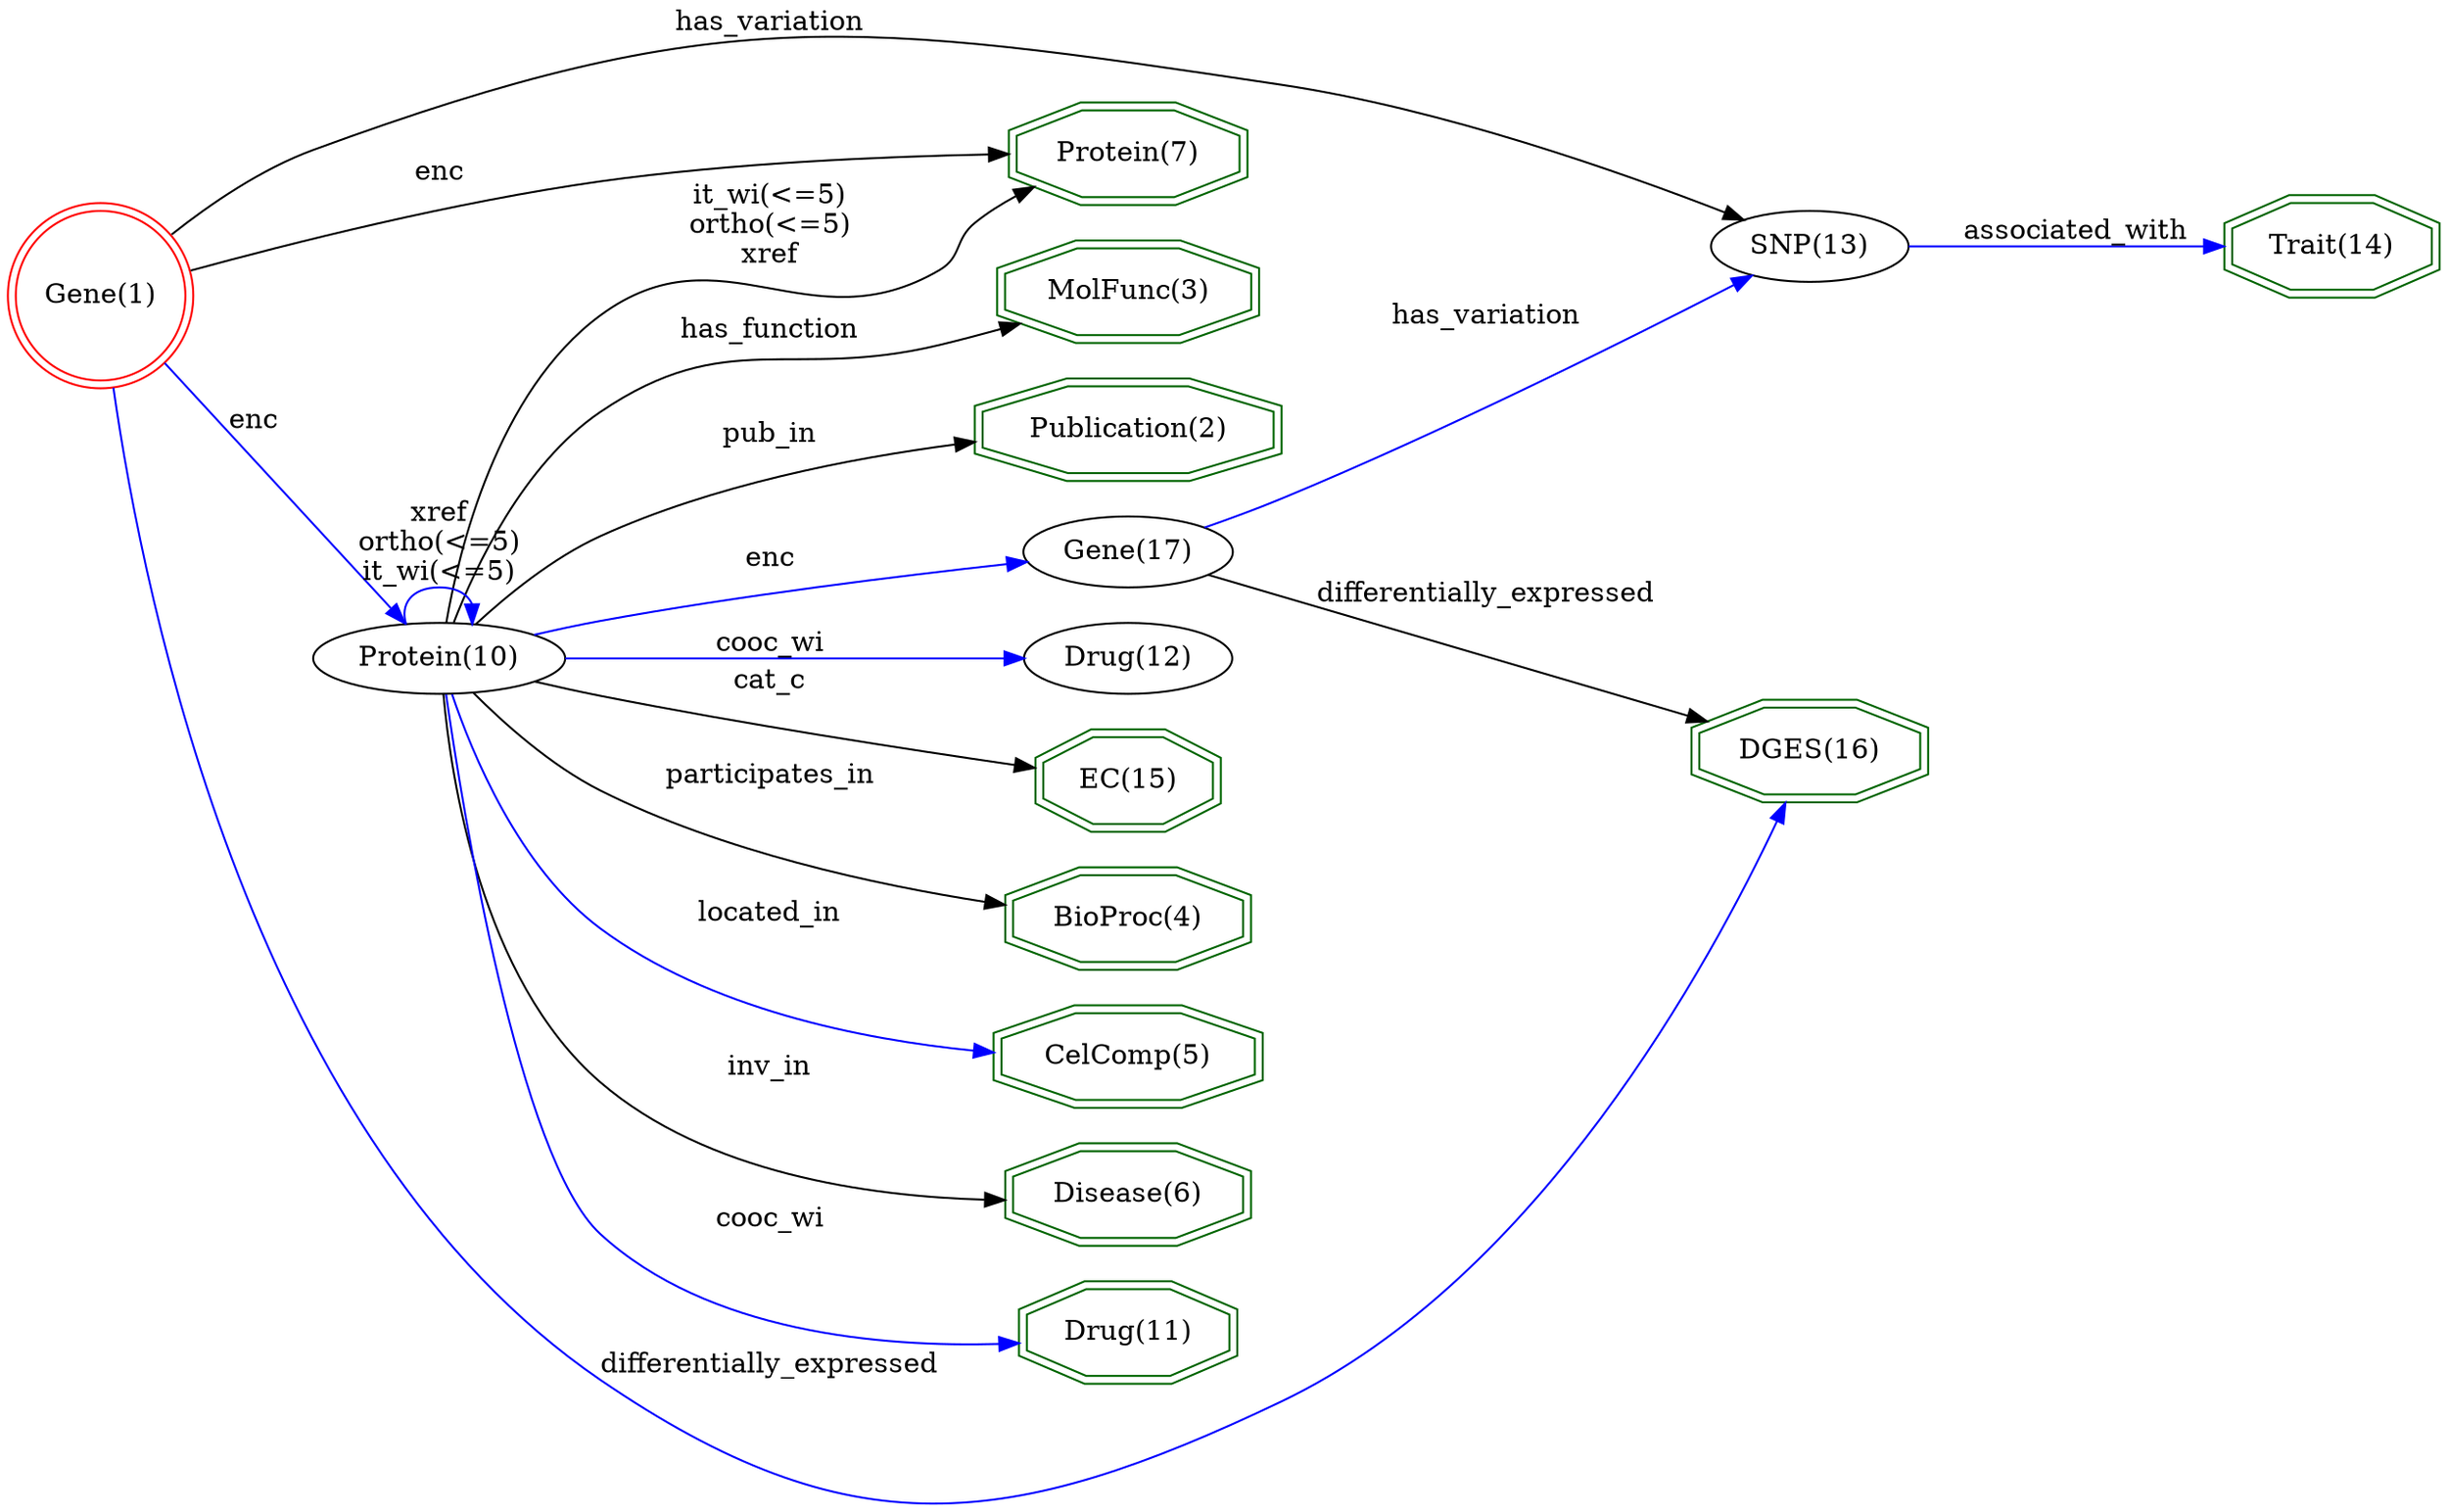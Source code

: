digraph {
	graph [_draw_="c 9 -#fffffe00 C 7 -#ffffff P 4 0 0 0 682.58 1059.32 682.58 1059.32 0 ",
		bb="0,0,1059.3,682.58",
		rankdir=LR,
		xdotversion=1.7
	];
	node [label="\N"];
	"Trait(14)"	[_draw_="c 7 -#006400 p 8 1055.47 569.13 1055.47 584.04 1028.93 594.58 991.4 594.58 964.86 584.04 964.86 569.13 991.4 558.58 1028.93 558.58 \
c 7 -#006400 p 8 1059.48 566.42 1059.48 586.75 1029.7 598.58 990.63 598.58 960.85 586.75 960.85 566.42 990.63 554.58 1029.7 554.58 ",
		_ldraw_="F 14 11 -Times-Roman c 7 -#000000 T 1010.16 572.38 0 50.05 9 -Trait(14) ",
		color=darkgreen,
		height=0.61111,
		pos="1010.2,576.58",
		shape=doubleoctagon,
		width=1.3655];
	"EC(15)"	[_draw_="c 7 -#006400 p 8 522.31 316.13 522.31 331.04 499.34 341.58 466.84 341.58 443.86 331.04 443.86 316.13 466.84 305.58 499.34 305.58 \
c 7 -#006400 p 8 526.32 313.56 526.32 333.6 500.21 345.58 465.96 345.58 439.85 333.6 439.85 313.56 465.96 301.58 500.21 301.58 ",
		_ldraw_="F 14 11 -Times-Roman c 7 -#000000 T 483.09 319.38 0 41.21 6 -EC(15) ",
		color=darkgreen,
		height=0.61111,
		pos="483.09,323.58",
		shape=doubleoctagon,
		width=1.1977];
	"BioProc(4)"	[_draw_="c 7 -#006400 p 8 536.54 254.13 536.54 269.04 505.23 279.58 460.95 279.58 429.63 269.04 429.63 254.13 460.95 243.58 505.23 243.58 \
c 7 -#006400 p 8 540.54 251.25 540.54 271.91 505.88 283.58 460.29 283.58 425.63 271.91 425.63 251.25 460.29 239.58 505.88 239.58 ",
		_ldraw_="F 14 11 -Times-Roman c 7 -#000000 T 483.09 257.38 0 62.21 10 -BioProc(4) ",
		color=darkgreen,
		height=0.61111,
		pos="483.09,261.58",
		shape=doubleoctagon,
		width=1.5966];
	"CelComp(5)"	[_draw_="c 7 -#006400 p 8 541.69 192.13 541.69 207.04 507.36 217.58 458.81 217.58 424.48 207.04 424.48 192.13 458.81 181.58 507.36 181.58 \
c 7 -#006400 p 8 545.68 189.17 545.68 210 507.96 221.58 458.22 221.58 420.5 210 420.5 189.17 458.22 177.58 507.96 177.58 ",
		_ldraw_="F 14 11 -Times-Roman c 7 -#000000 T 483.09 195.38 0 69.99 10 -CelComp(5) ",
		color=darkgreen,
		height=0.61111,
		pos="483.09,199.58",
		shape=doubleoctagon,
		width=1.7443];
	"Disease(6)"	[_draw_="c 7 -#006400 p 8 534.83 130.13 534.83 145.04 504.52 155.58 461.65 155.58 431.34 145.04 431.34 130.13 461.65 119.58 504.52 119.58 \
c 7 -#006400 p 8 538.82 127.28 538.82 147.88 505.19 159.58 460.98 159.58 427.35 147.88 427.35 127.28 460.98 115.58 505.19 115.58 ",
		_ldraw_="F 14 11 -Times-Roman c 7 -#000000 T 483.09 133.38 0 59.86 10 -Disease(6) ",
		color=darkgreen,
		height=0.61111,
		pos="483.09,137.58",
		shape=doubleoctagon,
		width=1.5519];
	"Protein(7)"	[_draw_="c 7 -#006400 p 8 532.61 610.13 532.61 625.04 503.6 635.58 462.57 635.58 433.56 625.04 433.56 610.13 462.57 599.58 503.6 599.58 c \
7 -#006400 p 8 536.59 607.32 536.59 627.85 504.3 639.58 461.88 639.58 429.58 627.85 429.58 607.32 461.88 595.58 504.3 595.58 ",
		_ldraw_="F 14 11 -Times-Roman c 7 -#000000 T 483.09 613.38 0 56.77 10 -Protein(7) ",
		color=darkgreen,
		height=0.61111,
		pos="483.09,617.58",
		shape=doubleoctagon,
		width=1.4931];
	"Drug(11)"	[_draw_="c 7 -#006400 p 8 529.49 68.13 529.49 83.04 502.31 93.58 463.87 93.58 436.69 83.04 436.69 68.13 463.87 57.58 502.31 57.58 c 7 -#006400 \
p 8 533.51 65.39 533.51 85.77 503.06 97.58 463.11 97.58 432.67 85.77 432.67 65.39 463.11 53.58 503.06 53.58 ",
		_ldraw_="F 14 11 -Times-Roman c 7 -#000000 T 483.09 71.38 0 51.58 8 -Drug(11) ",
		color=darkgreen,
		height=0.61111,
		pos="483.09,75.583",
		shape=doubleoctagon,
		width=1.3947];
	"MolFunc(3)"	[_draw_="c 7 -#006400 p 8 540.48 548.13 540.48 563.04 506.86 573.58 459.32 573.58 425.7 563.04 425.7 548.13 459.32 537.58 506.86 537.58 c \
7 -#006400 p 8 544.49 545.19 544.49 565.97 507.48 577.58 458.7 577.58 421.68 565.97 421.68 545.19 458.7 533.58 507.48 533.58 ",
		_ldraw_="F 14 11 -Times-Roman c 7 -#000000 T 483.09 551.38 0 67.66 10 -MolFunc(3) ",
		color=darkgreen,
		height=0.61111,
		pos="483.09,555.58",
		shape=doubleoctagon,
		width=1.7];
	"Publication(2)"	[_draw_="c 7 -#006400 p 8 548.98 486.13 548.98 501.04 510.38 511.58 455.79 511.58 417.19 501.04 417.19 486.13 455.79 475.58 510.38 475.58 \
c 7 -#006400 p 8 552.99 483.08 552.99 504.09 510.92 515.58 455.25 515.58 413.18 504.09 413.18 483.08 455.25 471.58 510.92 471.58 ",
		_ldraw_="F 14 11 -Times-Roman c 7 -#000000 T 483.09 489.38 0 80.1 14 -Publication(2) ",
		color=darkgreen,
		height=0.61111,
		pos="483.09,493.58",
		shape=doubleoctagon,
		width=1.9362];
	"DGES(16)"	[_draw_="c 7 -#006400 p 8 831.48 335.13 831.48 350.04 801.15 360.58 758.26 360.58 727.93 350.04 727.93 335.13 758.26 324.58 801.15 324.58 \
c 7 -#006400 p 8 835.47 332.28 835.47 352.88 801.82 364.58 757.59 364.58 723.94 352.88 723.94 332.28 757.59 320.58 801.82 320.58 ",
		_ldraw_="F 14 11 -Times-Roman c 7 -#000000 T 779.7 338.38 0 59.88 8 -DGES(16) ",
		color=darkgreen,
		height=0.61111,
		pos="779.7,342.58",
		shape=doubleoctagon,
		width=1.5523];
	"Gene(1)"	[_draw_="c 7 -#ff0000 e 43.08 556.58 39.15 39.15 c 7 -#ff0000 e 43.08 556.58 43.15 43.15 ",
		_ldraw_="F 14 11 -Times-Roman c 7 -#000000 T 43.08 552.38 0 45.86 7 -Gene(1) ",
		color=red,
		height=1.1966,
		pos="43.077,556.58",
		shape=doublecircle,
		width=1.1966];
	"Gene(1)" -> "Protein(7)"	[_draw_="c 7 -#000000 B 7 84.71 568.56 127.85 580.72 198.26 598.94 260.35 607.58 313.64 615 374.76 617.3 419.32 617.86 ",
		_hdraw_="S 5 -solid c 7 -#000000 C 7 -#000000 P 3 419.38 621.36 429.42 617.96 419.45 614.36 ",
		_ldraw_="F 14 11 -Times-Roman c 7 -#000000 T 191.97 606.38 0 19.43 3 -enc ",
		color=black,
		label=enc,
		lp="191.97,610.58",
		pos="e,429.42,617.96 84.706,568.56 127.85,580.72 198.26,598.94 260.35,607.58 313.64,615 374.76,617.3 419.32,617.86"];
	"Gene(1)" -> "DGES(16)"	[_draw_="c 7 -#0000ff B 10 48.1 513.53 59.98 413.65 104.52 166.25 260.35 55.58 366.4 -19.73 436.31 -13.28 552.79 44.58 667.03 101.34 738.99 \
246.52 766.28 310.96 ",
		_hdraw_="S 5 -solid c 7 -#0000ff C 7 -#0000ff P 3 763.2 312.69 770.27 320.58 769.67 310 ",
		_ldraw_="F 14 11 -Times-Roman c 7 -#000000 T 327.87 58.38 0 135.03 24 -differentially_expressed ",
		color=blue,
		label=differentially_expressed,
		lp="327.87,62.583",
		pos="e,770.27,320.58 48.103,513.53 59.982,413.65 104.52,166.25 260.35,55.583 366.4,-19.726 436.31,-13.283 552.79,44.583 667.03,101.34 \
738.99,246.52 766.28,310.96"];
	"SNP(13)"	[_draw_="c 7 -#000000 e 779.7 576.58 41.13 18 ",
		_ldraw_="F 14 11 -Times-Roman c 7 -#000000 T 779.7 572.38 0 49.01 7 -SNP(13) ",
		height=0.5,
		pos="779.7,576.58",
		width=1.1406];
	"Gene(1)" -> "SNP(13)"	[_draw_="c 7 -#000000 B 10 76.61 584.16 94.59 597.82 118.02 613.16 141.58 621.58 314.04 683.27 371.81 676.72 552.79 648.58 620.67 638.03 \
696.05 610.64 740.31 592.85 ",
		_hdraw_="S 5 -solid c 7 -#000000 C 7 -#000000 P 3 741.86 596 749.8 588.99 739.22 589.51 ",
		_ldraw_="F 14 11 -Times-Roman c 7 -#000000 T 327.87 671.38 0 75.42 13 -has_variation ",
		color=black,
		label=has_variation,
		lp="327.87,675.58",
		pos="e,749.8,588.99 76.605,584.16 94.59,597.82 118.02,613.16 141.58,621.58 314.04,683.27 371.81,676.72 552.79,648.58 620.67,638.03 696.05,\
610.64 740.31,592.85"];
	"Protein(10)"	[_draw_="c 7 -#000000 e 191.97 381.58 50.27 18 ",
		_ldraw_="F 14 11 -Times-Roman c 7 -#000000 T 191.97 377.38 0 63.77 11 -Protein(10) ",
		height=0.5,
		pos="191.97,381.58",
		width=1.3996];
	"Gene(1)" -> "Protein(10)"	[_draw_="c 7 -#0000ff B 4 71.36 524.08 99.85 490.14 143.91 437.65 169.85 406.74 ",
		_hdraw_="S 5 -solid c 7 -#0000ff C 7 -#0000ff P 3 172.6 408.91 176.35 399 167.24 404.41 ",
		_ldraw_="F 14 11 -Times-Roman c 7 -#000000 T 113.87 487.38 0 19.43 3 -enc ",
		color=blue,
		label=enc,
		lp="113.87,491.58",
		pos="e,176.35,399 71.362,524.08 99.846,490.14 143.91,437.65 169.85,406.74"];
	"SNP(13)" -> "Trait(14)"	[_draw_="c 7 -#0000ff B 4 821.02 576.58 857.04 576.58 910.24 576.58 950.89 576.58 ",
		_hdraw_="S 5 -solid c 7 -#0000ff C 7 -#0000ff P 3 950.93 580.08 960.93 576.58 950.93 573.08 ",
		_ldraw_="F 14 11 -Times-Roman c 7 -#000000 T 898.3 579.38 0 89.42 15 -associated_with ",
		color=blue,
		label=associated_with,
		lp="898.3,583.58",
		pos="e,960.93,576.58 821.02,576.58 857.04,576.58 910.24,576.58 950.89,576.58"];
	"Protein(10)" -> "EC(15)"	[_draw_="c 7 -#000000 B 7 232.03 370.56 241.28 368.12 251.14 365.64 260.35 363.58 317.91 350.73 384.57 339.14 429.66 331.79 ",
		_hdraw_="S 5 -solid c 7 -#000000 C 7 -#000000 P 3 430.47 335.2 439.78 330.15 429.35 328.29 ",
		_ldraw_="F 14 11 -Times-Roman c 7 -#000000 T 327.87 366.38 0 29.53 5 -cat_c ",
		color=black,
		label=cat_c,
		lp="327.87,370.58",
		pos="e,439.78,330.15 232.03,370.56 241.28,368.12 251.14,365.64 260.35,363.58 317.91,350.73 384.57,339.14 429.66,331.79"];
	"Protein(10)" -> "BioProc(4)"	[_draw_="c 7 -#000000 B 7 207.62 364.41 220.26 350.63 239.7 331.81 260.35 320.58 308.84 294.23 369.77 279.12 415.49 270.81 ",
		_hdraw_="S 5 -solid c 7 -#000000 C 7 -#000000 P 3 416.35 274.21 425.59 269.03 415.14 267.31 ",
		_ldraw_="F 14 11 -Times-Roman c 7 -#000000 T 327.87 323.38 0 82.41 15 -participates_in ",
		color=black,
		label=participates_in,
		lp="327.87,327.58",
		pos="e,425.59,269.03 207.62,364.41 220.26,350.63 239.7,331.81 260.35,320.58 308.84,294.23 369.77,279.12 415.49,270.81"];
	"Protein(10)" -> "CelComp(5)"	[_draw_="c 7 -#0000ff B 7 197.8 363.38 206 336.15 225.25 285.08 260.35 257.58 303.11 224.1 363.3 209.83 410.18 203.81 ",
		_hdraw_="S 5 -solid c 7 -#0000ff C 7 -#0000ff P 3 410.76 207.26 420.28 202.61 409.94 200.31 ",
		_ldraw_="F 14 11 -Times-Roman c 7 -#000000 T 327.87 260.38 0 58.31 10 -located_in ",
		color=blue,
		label=located_in,
		lp="327.87,264.58",
		pos="e,420.28,202.61 197.8,363.38 206,336.15 225.25,285.08 260.35,257.58 303.11,224.1 363.3,209.83 410.18,203.81"];
	"Protein(10)" -> "Disease(6)"	[_draw_="c 7 -#000000 B 7 193.78 363.39 196.52 325.17 208.45 236.2 260.35 189.58 302.92 151.35 368.21 139.72 416.94 136.84 ",
		_hdraw_="S 5 -solid c 7 -#000000 C 7 -#000000 P 3 417.25 140.33 427.07 136.35 416.91 133.34 ",
		_ldraw_="F 14 11 -Times-Roman c 7 -#000000 T 327.87 192.38 0 35.78 6 -inv_in ",
		color=black,
		label=inv_in,
		lp="327.87,196.58",
		pos="e,427.07,136.35 193.78,363.39 196.52,325.17 208.45,236.2 260.35,189.58 302.92,151.35 368.21,139.72 416.94,136.84"];
	"Protein(10)" -> "Protein(7)"	[_draw_="c 7 -#000000 B 13 194.92 399.69 199.6 433.54 214.69 506.29 260.35 542.58 308.01 580.46 342.42 535.57 395.38 565.58 406.08 571.64 \
403.55 579.21 413.38 586.58 419.22 590.95 425.76 594.89 432.43 598.37 ",
		_hdraw_="S 5 -solid c 7 -#000000 C 7 -#000000 P 3 431.04 601.58 441.56 602.84 434.12 595.3 ",
		_ldraw_="F 14 11 -Times-Roman c 7 -#000000 T 327.87 596.38 0 60.89 10 -it_wi(<=5) F 14 11 -Times-Roman c 7 -#000000 T 327.87 582.38 0 61.67 \
10 -ortho(<=5) F 14 11 -Times-Roman c 7 -#000000 T 327.87 568.38 0 22.54 4 -xref ",
		color=black,
		label="it_wi(<=5)\northo(<=5)\nxref",
		lp="327.87,586.58",
		pos="e,441.56,602.84 194.92,399.69 199.6,433.54 214.69,506.29 260.35,542.58 308.01,580.46 342.42,535.57 395.38,565.58 406.08,571.64 403.55,\
579.21 413.38,586.58 419.22,590.95 425.76,594.89 432.43,598.37"];
	"Protein(10)" -> "Drug(11)"	[_draw_="c 7 -#0000ff B 7 195.18 363.45 202.05 310.14 224.73 155.51 260.35 121.58 303.28 80.71 372.56 72.02 422.26 71.79 ",
		_hdraw_="S 5 -solid c 7 -#0000ff C 7 -#0000ff P 3 422.53 75.29 432.55 71.86 422.57 68.29 ",
		_ldraw_="F 14 11 -Times-Roman c 7 -#000000 T 327.87 124.38 0 47.43 7 -cooc_wi ",
		color=blue,
		label=cooc_wi,
		lp="327.87,128.58",
		pos="e,432.55,71.862 195.18,363.45 202.05,310.14 224.73,155.51 260.35,121.58 303.28,80.708 372.56,72.024 422.26,71.791"];
	"Protein(10)" -> "MolFunc(3)"	[_draw_="c 7 -#000000 B 10 197.99 399.72 206.32 426.26 225.63 475.27 260.35 500.58 309.88 536.69 336.05 513.23 395.38 528.58 405.56 531.22 \
416.32 534.31 426.67 537.45 ",
		_hdraw_="S 5 -solid c 7 -#000000 C 7 -#000000 P 3 425.84 540.85 436.43 540.45 427.9 534.16 ",
		_ldraw_="F 14 11 -Times-Roman c 7 -#000000 T 327.87 531.38 0 72.32 12 -has_function ",
		color=black,
		label=has_function,
		lp="327.87,535.58",
		pos="e,436.43,540.45 197.99,399.72 206.32,426.26 225.63,475.27 260.35,500.58 309.88,536.69 336.05,513.23 395.38,528.58 405.56,531.22 \
416.32,534.31 426.67,537.45"];
	"Protein(10)" -> "Publication(2)"	[_draw_="c 7 -#000000 B 7 208.17 398.86 220.84 412.19 240.05 430.09 260.35 440.58 304.72 463.51 359.22 476.71 403.08 484.2 ",
		_hdraw_="S 5 -solid c 7 -#000000 C 7 -#000000 P 3 402.69 487.68 413.12 485.85 403.82 480.78 ",
		_ldraw_="F 14 11 -Times-Roman c 7 -#000000 T 327.87 485.38 0 38.89 6 -pub_in ",
		color=black,
		label=pub_in,
		lp="327.87,489.58",
		pos="e,413.12,485.85 208.17,398.86 220.84,412.19 240.05,430.09 260.35,440.58 304.72,463.51 359.22,476.71 403.08,484.2"];
	"Protein(10)" -> "Protein(10)"	[_draw_="c 7 -#0000ff B 7 178.04 398.99 175.44 408.67 180.08 417.58 191.97 417.58 199.39 417.58 203.99 414.1 205.76 409.13 ",
		_hdraw_="S 5 -solid c 7 -#0000ff C 7 -#0000ff P 3 209.26 409.04 205.89 398.99 202.26 408.95 ",
		_ldraw_="F 14 11 -Times-Roman c 7 -#000000 T 191.97 448.38 0 22.54 4 -xref F 14 11 -Times-Roman c 7 -#000000 T 191.97 434.38 0 61.67 10 -ortho(<=\
5) F 14 11 -Times-Roman c 7 -#000000 T 191.97 420.38 0 60.89 10 -it_wi(<=5) ",
		color=blue,
		label="xref\northo(<=5)\nit_wi(<=5)",
		lp="191.97,438.58",
		pos="e,205.89,398.99 178.04,398.99 175.44,408.67 180.08,417.58 191.97,417.58 199.39,417.58 203.99,414.1 205.76,409.13"];
	"Drug(12)"	[_draw_="c 7 -#000000 e 483.09 381.58 43.03 18 ",
		_ldraw_="F 14 11 -Times-Roman c 7 -#000000 T 483.09 377.38 0 52.1 8 -Drug(12) ",
		height=0.5,
		pos="483.09,381.58",
		width=1.1949];
	"Protein(10)" -> "Drug(12)"	[_draw_="c 7 -#0000ff B 4 242.67 381.58 294.89 381.58 376.68 381.58 429.83 381.58 ",
		_hdraw_="S 5 -solid c 7 -#0000ff C 7 -#0000ff P 3 430.07 385.08 440.07 381.58 430.07 378.08 ",
		_ldraw_="F 14 11 -Times-Roman c 7 -#000000 T 327.87 384.38 0 47.43 7 -cooc_wi ",
		color=blue,
		label=cooc_wi,
		lp="327.87,388.58",
		pos="e,440.07,381.58 242.67,381.58 294.89,381.58 376.68,381.58 429.83,381.58"];
	"Gene(17)"	[_draw_="c 7 -#000000 e 483.09 435.58 43.5 18 ",
		_ldraw_="F 14 11 -Times-Roman c 7 -#000000 T 483.09 431.38 0 52.86 8 -Gene(17) ",
		height=0.5,
		pos="483.09,435.58",
		width=1.2083];
	"Protein(10)" -> "Gene(17)"	[_draw_="c 7 -#0000ff B 7 232 392.72 241.25 395.16 251.12 397.6 260.35 399.58 318.55 412.05 386.16 422.44 431.28 428.81 ",
		_hdraw_="S 5 -solid c 7 -#0000ff C 7 -#0000ff P 3 431.01 432.31 441.4 430.22 431.98 425.37 ",
		_ldraw_="F 14 11 -Times-Roman c 7 -#000000 T 327.87 425.38 0 19.43 3 -enc ",
		color=blue,
		label=enc,
		lp="327.87,429.58",
		pos="e,441.4,430.22 232,392.72 241.25,395.16 251.12,397.6 260.35,399.58 318.55,412.05 386.16,422.44 431.28,428.81"];
	"Gene(17)" -> "DGES(16)"	[_draw_="c 7 -#000000 B 4 518.17 424.82 568.82 408.84 664.44 378.65 724.68 359.64 ",
		_hdraw_="S 5 -solid c 7 -#000000 C 7 -#000000 P 3 725.92 362.92 734.4 356.57 723.81 356.24 ",
		_ldraw_="F 14 11 -Times-Roman c 7 -#000000 T 638.31 410.38 0 135.03 24 -differentially_expressed ",
		color=black,
		label=differentially_expressed,
		lp="638.31,414.58",
		pos="e,734.4,356.57 518.17,424.82 568.82,408.84 664.44,378.65 724.68,359.64"];
	"Gene(17)" -> "SNP(13)"	[_draw_="c 7 -#0000ff B 7 516.15 447.47 527.79 451.98 540.98 457.29 552.79 462.58 621.86 493.5 700.26 534.42 744.16 557.89 ",
		_hdraw_="S 5 -solid c 7 -#0000ff C 7 -#0000ff P 3 742.52 560.98 752.99 562.62 745.83 554.81 ",
		_ldraw_="F 14 11 -Times-Roman c 7 -#000000 T 638.31 539.38 0 75.42 13 -has_variation ",
		color=blue,
		label=has_variation,
		lp="638.31,543.58",
		pos="e,752.99,562.62 516.15,447.47 527.79,451.98 540.98,457.29 552.79,462.58 621.86,493.5 700.26,534.42 744.16,557.89"];
}
